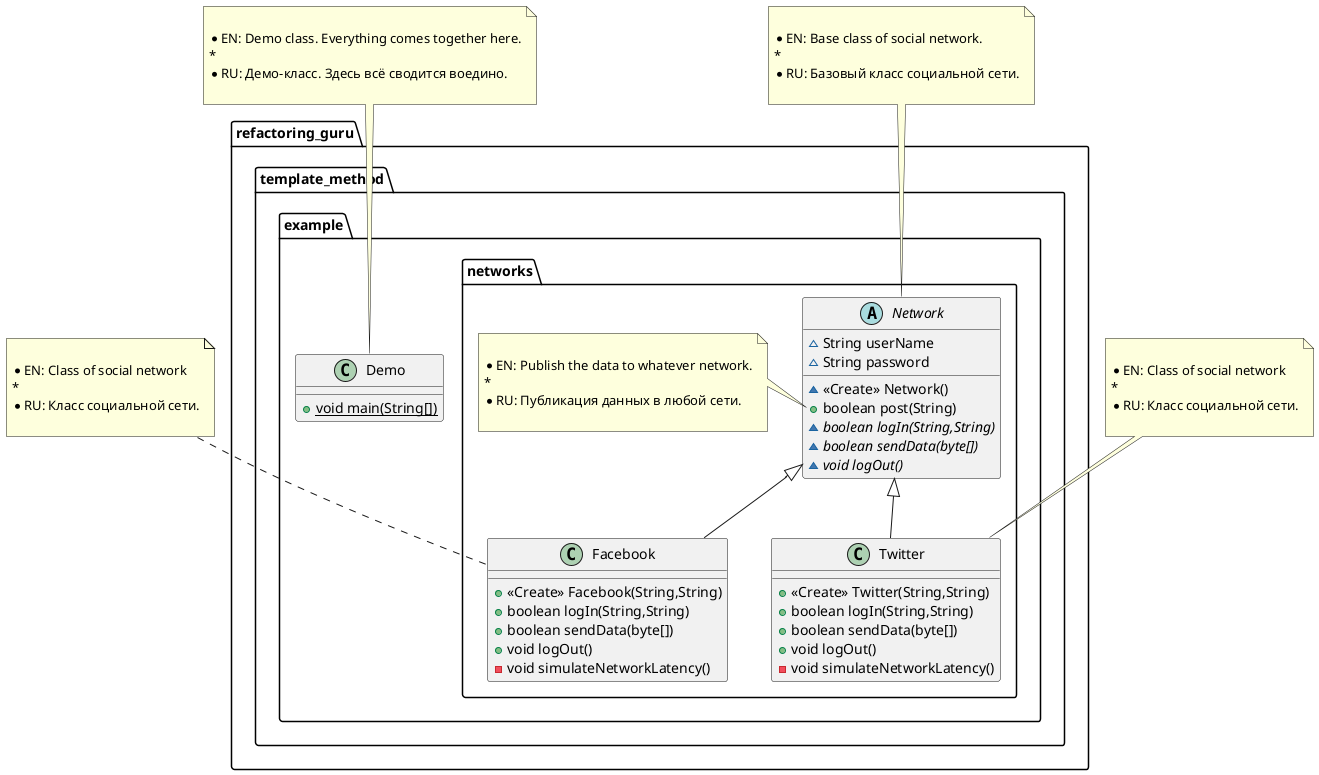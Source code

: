 @startuml
class refactoring_guru.template_method.example.networks.Facebook {
+ <<Create>> Facebook(String,String)
+ boolean logIn(String,String)
+ boolean sendData(byte[])
+ void logOut()
- void simulateNetworkLatency()
}
note top of refactoring_guru.template_method.example.networks.Facebook

 * EN: Class of social network
 *
 * RU: Класс социальной сети.
 
end note


class refactoring_guru.template_method.example.Demo {
+ {static} void main(String[])
}
note top of refactoring_guru.template_method.example.Demo

 * EN: Demo class. Everything comes together here.
 *
 * RU: Демо-класс. Здесь всё сводится воедино.
 
end note


class refactoring_guru.template_method.example.networks.Twitter {
+ <<Create>> Twitter(String,String)
+ boolean logIn(String,String)
+ boolean sendData(byte[])
+ void logOut()
- void simulateNetworkLatency()
}
note top of refactoring_guru.template_method.example.networks.Twitter

 * EN: Class of social network
 *
 * RU: Класс социальной сети.
 
end note


abstract class refactoring_guru.template_method.example.networks.Network {
~ String userName
~ String password
~ <<Create>> Network()
+ boolean post(String)
~ {abstract}boolean logIn(String,String)
~ {abstract}boolean sendData(byte[])
~ {abstract}void logOut()
}
note top of refactoring_guru.template_method.example.networks.Network

 * EN: Base class of social network.
 *
 * RU: Базовый класс социальной сети.
 
end note


note left of refactoring_guru.template_method.example.networks.Network::post(String)

     * EN: Publish the data to whatever network.
     *
     * RU: Публикация данных в любой сети.
     
end note



refactoring_guru.template_method.example.networks.Network <|-- refactoring_guru.template_method.example.networks.Facebook
refactoring_guru.template_method.example.networks.Network <|-- refactoring_guru.template_method.example.networks.Twitter
@enduml